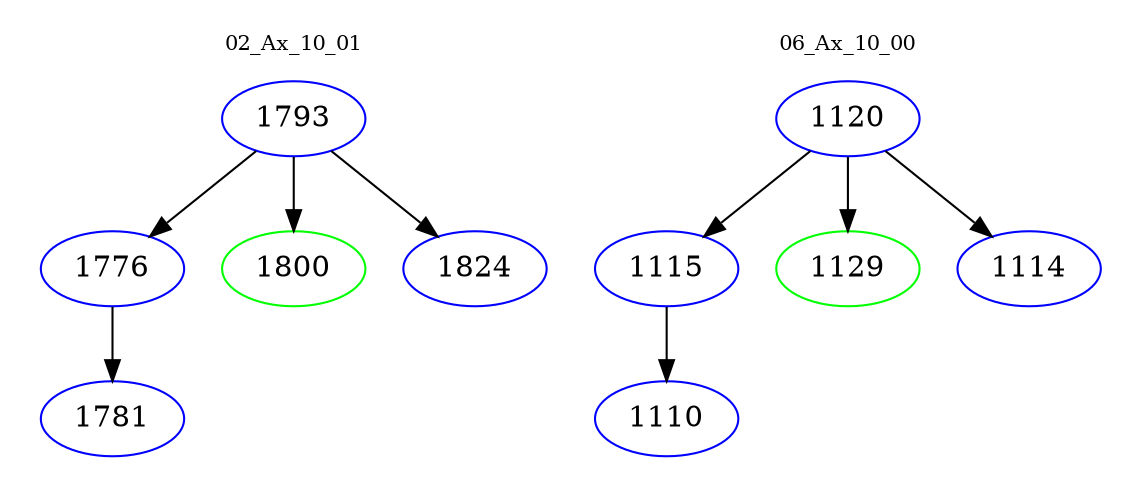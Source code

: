 digraph{
subgraph cluster_0 {
color = white
label = "02_Ax_10_01";
fontsize=10;
T0_1793 [label="1793", color="blue"]
T0_1793 -> T0_1776 [color="black"]
T0_1776 [label="1776", color="blue"]
T0_1776 -> T0_1781 [color="black"]
T0_1781 [label="1781", color="blue"]
T0_1793 -> T0_1800 [color="black"]
T0_1800 [label="1800", color="green"]
T0_1793 -> T0_1824 [color="black"]
T0_1824 [label="1824", color="blue"]
}
subgraph cluster_1 {
color = white
label = "06_Ax_10_00";
fontsize=10;
T1_1120 [label="1120", color="blue"]
T1_1120 -> T1_1115 [color="black"]
T1_1115 [label="1115", color="blue"]
T1_1115 -> T1_1110 [color="black"]
T1_1110 [label="1110", color="blue"]
T1_1120 -> T1_1129 [color="black"]
T1_1129 [label="1129", color="green"]
T1_1120 -> T1_1114 [color="black"]
T1_1114 [label="1114", color="blue"]
}
}
